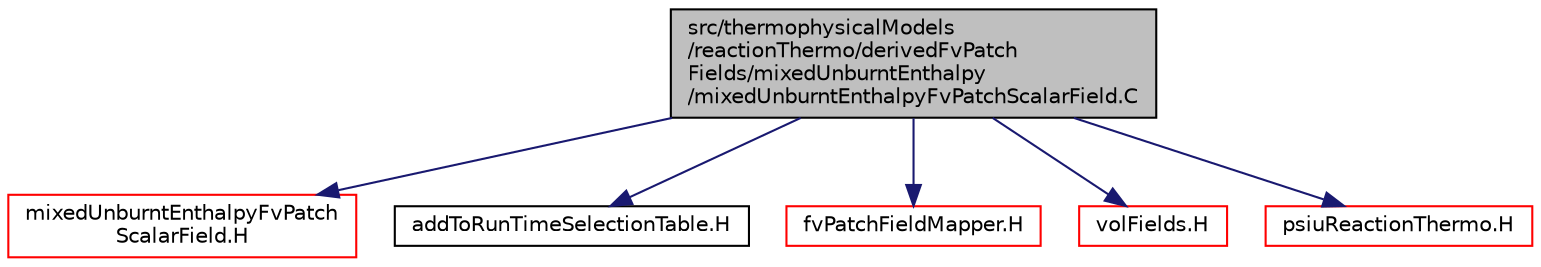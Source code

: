 digraph "src/thermophysicalModels/reactionThermo/derivedFvPatchFields/mixedUnburntEnthalpy/mixedUnburntEnthalpyFvPatchScalarField.C"
{
  bgcolor="transparent";
  edge [fontname="Helvetica",fontsize="10",labelfontname="Helvetica",labelfontsize="10"];
  node [fontname="Helvetica",fontsize="10",shape=record];
  Node1 [label="src/thermophysicalModels\l/reactionThermo/derivedFvPatch\lFields/mixedUnburntEnthalpy\l/mixedUnburntEnthalpyFvPatchScalarField.C",height=0.2,width=0.4,color="black", fillcolor="grey75", style="filled", fontcolor="black"];
  Node1 -> Node2 [color="midnightblue",fontsize="10",style="solid",fontname="Helvetica"];
  Node2 [label="mixedUnburntEnthalpyFvPatch\lScalarField.H",height=0.2,width=0.4,color="red",URL="$a10400.html"];
  Node1 -> Node3 [color="midnightblue",fontsize="10",style="solid",fontname="Helvetica"];
  Node3 [label="addToRunTimeSelectionTable.H",height=0.2,width=0.4,color="black",URL="$a07953.html",tooltip="Macros for easy insertion into run-time selection tables. "];
  Node1 -> Node4 [color="midnightblue",fontsize="10",style="solid",fontname="Helvetica"];
  Node4 [label="fvPatchFieldMapper.H",height=0.2,width=0.4,color="red",URL="$a05629.html"];
  Node1 -> Node5 [color="midnightblue",fontsize="10",style="solid",fontname="Helvetica"];
  Node5 [label="volFields.H",height=0.2,width=0.4,color="red",URL="$a05723.html"];
  Node1 -> Node6 [color="midnightblue",fontsize="10",style="solid",fontname="Helvetica"];
  Node6 [label="psiuReactionThermo.H",height=0.2,width=0.4,color="red",URL="$a10437.html"];
}
